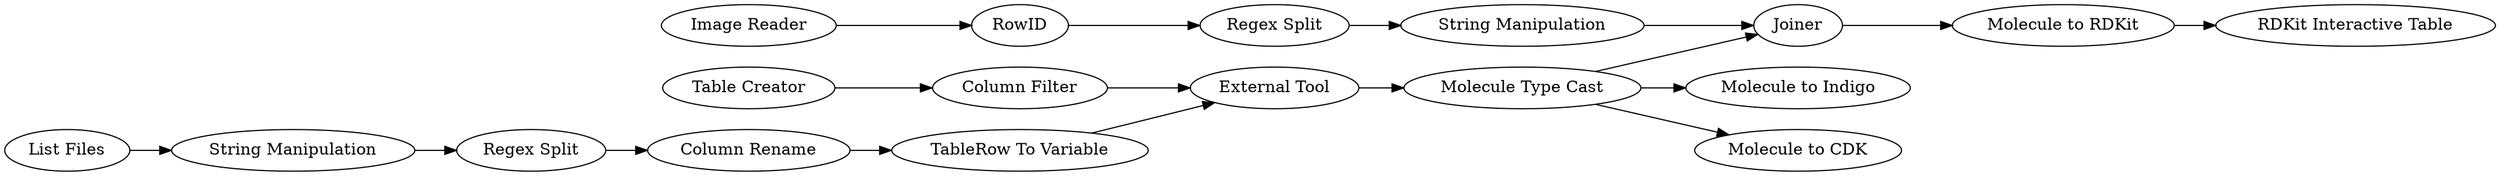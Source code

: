 digraph {
	10 -> 1
	5 -> 8
	18 -> 19
	5 -> 20
	9 -> 11
	20 -> 7
	12 -> 3
	11 -> 14
	19 -> 20
	7 -> 21
	5 -> 6
	14 -> 15
	17 -> 18
	15 -> 10
	3 -> 1
	16 -> 17
	1 -> 5
	5 [label="Molecule Type Cast"]
	16 [label="Image Reader"]
	20 [label=Joiner]
	1 [label="External Tool"]
	7 [label="Molecule to RDKit"]
	12 [label="Table Creator"]
	9 [label="List Files"]
	11 [label="String Manipulation"]
	21 [label="RDKit Interactive Table"]
	18 [label="Regex Split"]
	8 [label="Molecule to Indigo"]
	6 [label="Molecule to CDK"]
	15 [label="Column Rename"]
	14 [label="Regex Split"]
	17 [label=RowID]
	3 [label="Column Filter"]
	10 [label="TableRow To Variable"]
	19 [label="String Manipulation"]
	rankdir=LR
}
